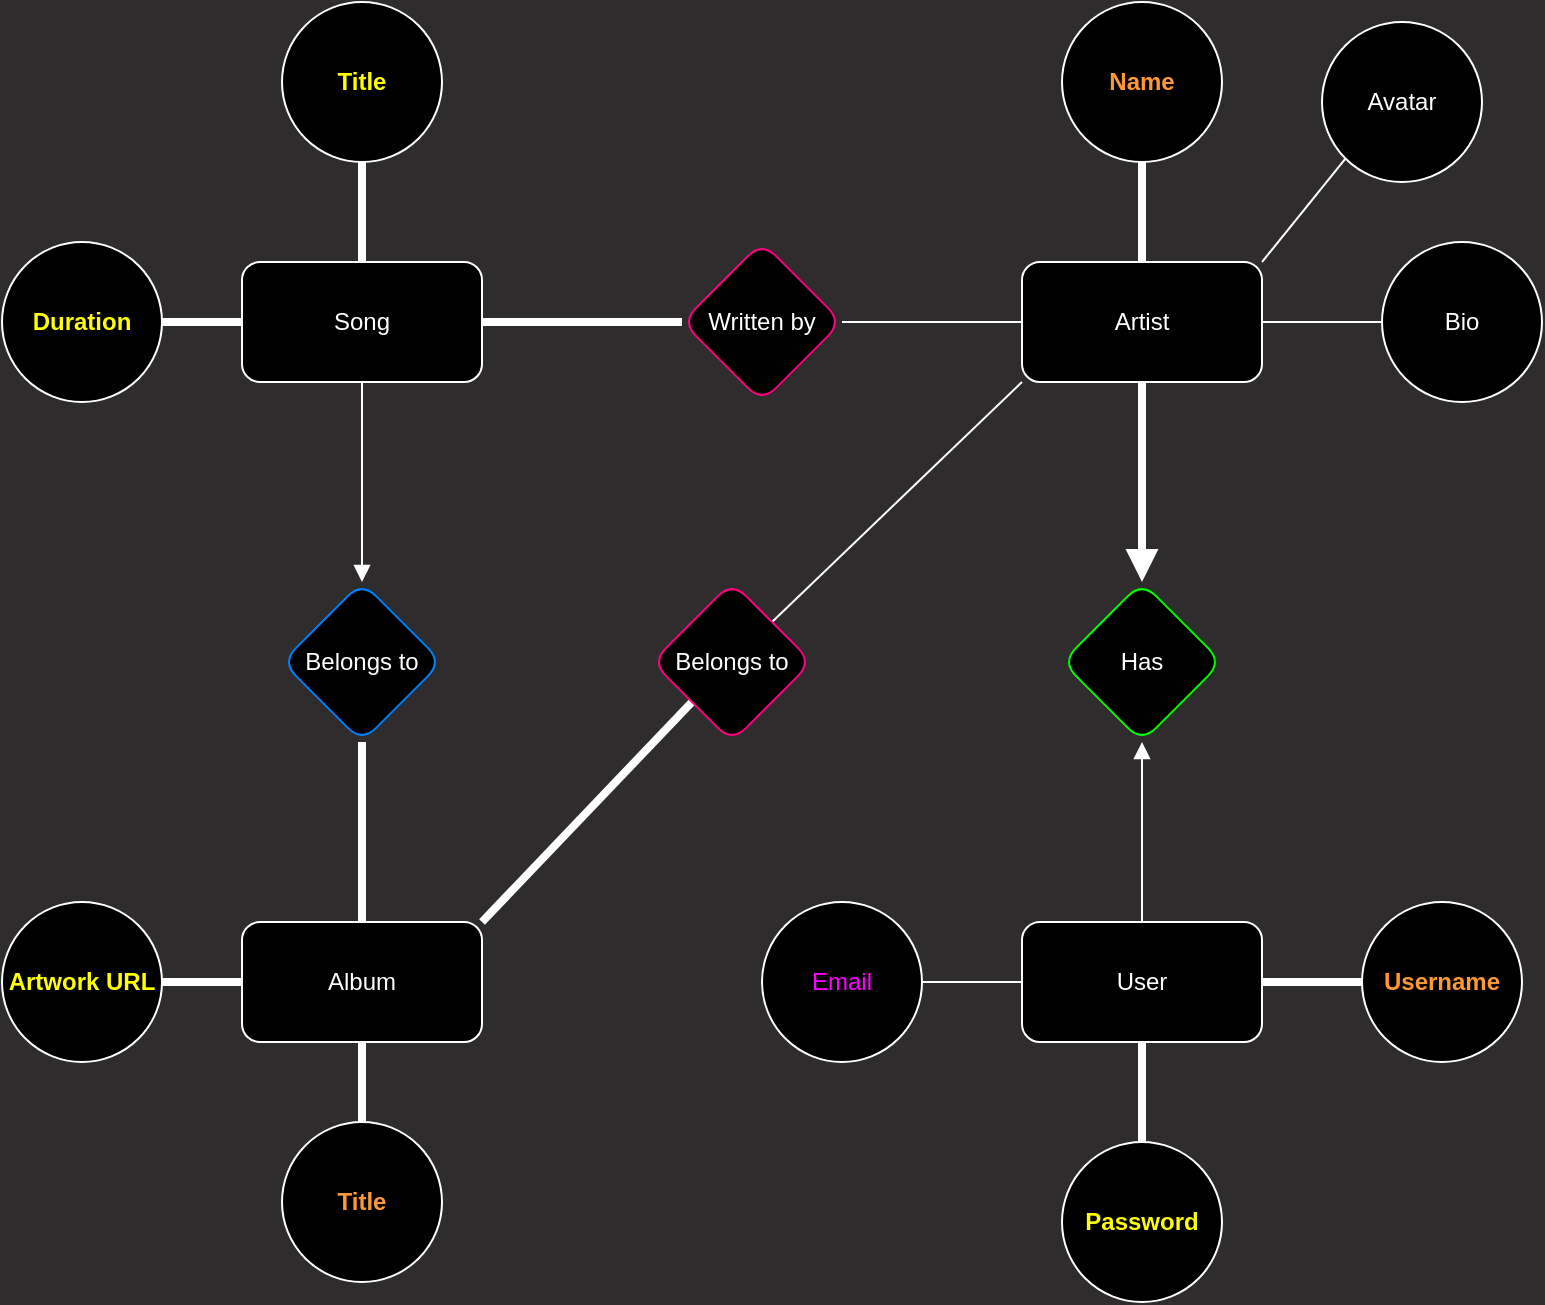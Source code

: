 <mxfile>
    <diagram id="oBMplcKhW1f4ePLttrYc" name="Page-1">
        <mxGraphModel dx="667" dy="673" grid="1" gridSize="10" guides="1" tooltips="1" connect="1" arrows="1" fold="1" page="1" pageScale="1" pageWidth="850" pageHeight="1100" background="#2E2C2C" math="0" shadow="0">
            <root>
                <mxCell id="0"/>
                <mxCell id="1" parent="0"/>
                <mxCell id="7" value="" style="edgeStyle=none;html=1;endArrow=none;endFill=0;strokeWidth=4;strokeColor=#FFFFFF;" parent="1" source="2" target="6" edge="1">
                    <mxGeometry relative="1" as="geometry"/>
                </mxCell>
                <mxCell id="28" style="edgeStyle=orthogonalEdgeStyle;curved=1;html=1;strokeWidth=4;endArrow=none;endFill=0;strokeColor=#FFFFFF;" parent="1" source="2" target="27" edge="1">
                    <mxGeometry relative="1" as="geometry"/>
                </mxCell>
                <mxCell id="29" style="edgeStyle=orthogonalEdgeStyle;curved=1;html=1;strokeWidth=4;endArrow=none;endFill=0;strokeColor=#FFFFFF;" parent="1" source="2" target="3" edge="1">
                    <mxGeometry relative="1" as="geometry"/>
                </mxCell>
                <mxCell id="39" value="" style="edgeStyle=none;html=1;strokeWidth=1;endArrow=block;endFill=1;strokeColor=#FFFFFF;" parent="1" source="2" target="10" edge="1">
                    <mxGeometry relative="1" as="geometry"/>
                </mxCell>
                <mxCell id="2" value="Song" style="rounded=1;whiteSpace=wrap;html=1;fillColor=#000000;fontColor=#FFFFFF;strokeColor=#FFFFFF;" parent="1" vertex="1">
                    <mxGeometry x="180" y="240" width="120" height="60" as="geometry"/>
                </mxCell>
                <mxCell id="3" value="&lt;b&gt;&lt;font color=&quot;#ffff00&quot;&gt;Title&lt;/font&gt;&lt;/b&gt;" style="ellipse;whiteSpace=wrap;html=1;rounded=1;fillColor=#000000;strokeColor=#FFFFFF;" parent="1" vertex="1">
                    <mxGeometry x="200" y="110" width="80" height="80" as="geometry"/>
                </mxCell>
                <mxCell id="18" value="" style="edgeStyle=none;html=1;endArrow=block;endFill=1;strokeWidth=4;strokeColor=#FFFFFF;" parent="1" source="5" target="13" edge="1">
                    <mxGeometry relative="1" as="geometry"/>
                </mxCell>
                <mxCell id="35" style="edgeStyle=orthogonalEdgeStyle;curved=1;html=1;entryX=0.5;entryY=1;entryDx=0;entryDy=0;strokeWidth=4;endArrow=none;endFill=0;strokeColor=#FFFFFF;" parent="1" source="5" target="34" edge="1">
                    <mxGeometry relative="1" as="geometry"/>
                </mxCell>
                <mxCell id="41" value="" style="edgeStyle=none;html=1;strokeWidth=1;endArrow=none;endFill=0;strokeColor=#FFFFFF;" parent="1" source="5" target="40" edge="1">
                    <mxGeometry relative="1" as="geometry"/>
                </mxCell>
                <mxCell id="43" style="edgeStyle=none;html=1;entryX=0;entryY=1;entryDx=0;entryDy=0;strokeWidth=1;endArrow=none;endFill=0;exitX=1;exitY=0;exitDx=0;exitDy=0;strokeColor=#FFFFFF;" parent="1" source="5" target="42" edge="1">
                    <mxGeometry relative="1" as="geometry"/>
                </mxCell>
                <mxCell id="5" value="Artist" style="rounded=1;whiteSpace=wrap;html=1;fillStyle=solid;fillColor=#000000;fontColor=#FFFFFF;strokeColor=#FFFFFF;" parent="1" vertex="1">
                    <mxGeometry x="570" y="240" width="120" height="60" as="geometry"/>
                </mxCell>
                <mxCell id="8" value="" style="edgeStyle=none;html=1;endArrow=none;endFill=0;strokeColor=#FFFFFF;" parent="1" source="6" target="5" edge="1">
                    <mxGeometry relative="1" as="geometry"/>
                </mxCell>
                <mxCell id="6" value="Written by" style="rhombus;whiteSpace=wrap;html=1;rounded=1;strokeColor=#FF0080;fillStyle=solid;fillColor=#000000;fontColor=#FFFFFF;" parent="1" vertex="1">
                    <mxGeometry x="400" y="230" width="80" height="80" as="geometry"/>
                </mxCell>
                <mxCell id="11" value="" style="edgeStyle=none;html=1;endArrow=none;endFill=0;strokeWidth=4;strokeColor=#FFFFFF;" parent="1" source="9" target="10" edge="1">
                    <mxGeometry relative="1" as="geometry"/>
                </mxCell>
                <mxCell id="31" style="edgeStyle=orthogonalEdgeStyle;curved=1;html=1;strokeWidth=4;endArrow=none;endFill=0;strokeColor=#FFFFFF;" parent="1" source="9" target="30" edge="1">
                    <mxGeometry relative="1" as="geometry"/>
                </mxCell>
                <mxCell id="33" style="edgeStyle=orthogonalEdgeStyle;curved=1;html=1;entryX=1;entryY=0.5;entryDx=0;entryDy=0;strokeWidth=4;endArrow=none;endFill=0;strokeColor=#FFFFFF;" parent="1" source="9" target="32" edge="1">
                    <mxGeometry relative="1" as="geometry"/>
                </mxCell>
                <mxCell id="37" style="html=1;exitX=1;exitY=0;exitDx=0;exitDy=0;strokeWidth=4;endArrow=none;endFill=0;entryX=0;entryY=1;entryDx=0;entryDy=0;strokeColor=#FFFFFF;" parent="1" source="9" target="36" edge="1">
                    <mxGeometry relative="1" as="geometry"/>
                </mxCell>
                <mxCell id="9" value="Album" style="rounded=1;whiteSpace=wrap;html=1;fillColor=#000000;fontColor=#FFFFFF;strokeColor=#FFFFFF;" parent="1" vertex="1">
                    <mxGeometry x="180" y="570" width="120" height="60" as="geometry"/>
                </mxCell>
                <mxCell id="10" value="Belongs to" style="rhombus;whiteSpace=wrap;html=1;rounded=1;strokeColor=#007FFF;fillColor=#000000;fontColor=#FFFFFF;" parent="1" vertex="1">
                    <mxGeometry x="200" y="400" width="80" height="80" as="geometry"/>
                </mxCell>
                <mxCell id="13" value="Has" style="rhombus;whiteSpace=wrap;html=1;rounded=1;strokeColor=#00FF00;fillStyle=solid;fillColor=#000000;fontColor=#FFFFFF;" parent="1" vertex="1">
                    <mxGeometry x="590" y="400" width="80" height="80" as="geometry"/>
                </mxCell>
                <mxCell id="17" value="" style="edgeStyle=none;html=1;endArrow=block;endFill=1;strokeColor=#FFFFFF;" parent="1" source="15" target="13" edge="1">
                    <mxGeometry relative="1" as="geometry"/>
                </mxCell>
                <mxCell id="23" style="edgeStyle=orthogonalEdgeStyle;html=1;entryX=0;entryY=0.5;entryDx=0;entryDy=0;strokeWidth=4;endArrow=none;endFill=0;curved=1;strokeColor=#FFFFFF;" parent="1" source="15" target="22" edge="1">
                    <mxGeometry relative="1" as="geometry"/>
                </mxCell>
                <mxCell id="24" style="edgeStyle=orthogonalEdgeStyle;html=1;entryX=1;entryY=0.5;entryDx=0;entryDy=0;strokeWidth=1;endArrow=none;endFill=0;curved=1;strokeColor=#FFFFFF;" parent="1" source="15" target="19" edge="1">
                    <mxGeometry relative="1" as="geometry"/>
                </mxCell>
                <mxCell id="26" style="edgeStyle=orthogonalEdgeStyle;html=1;strokeWidth=4;endArrow=none;endFill=0;curved=1;strokeColor=#FFFFFF;" parent="1" source="15" target="25" edge="1">
                    <mxGeometry relative="1" as="geometry"/>
                </mxCell>
                <mxCell id="15" value="User" style="whiteSpace=wrap;html=1;rounded=1;fillStyle=solid;fillColor=#000000;fontColor=#FFFFFF;strokeColor=#FFFFFF;" parent="1" vertex="1">
                    <mxGeometry x="570" y="570" width="120" height="60" as="geometry"/>
                </mxCell>
                <mxCell id="19" value="&lt;u&gt;&lt;font color=&quot;#ff00ff&quot;&gt;Email&lt;/font&gt;&lt;/u&gt;" style="ellipse;whiteSpace=wrap;html=1;rounded=1;fillStyle=solid;fillColor=#000000;strokeColor=#FFFFFF;" parent="1" vertex="1">
                    <mxGeometry x="440" y="560" width="80" height="80" as="geometry"/>
                </mxCell>
                <mxCell id="22" value="&lt;b&gt;&lt;u&gt;&lt;font color=&quot;#ff9933&quot;&gt;Username&lt;/font&gt;&lt;/u&gt;&lt;/b&gt;" style="ellipse;whiteSpace=wrap;html=1;rounded=1;fillStyle=solid;fillColor=#000000;strokeColor=#FFFFFF;" parent="1" vertex="1">
                    <mxGeometry x="740" y="560" width="80" height="80" as="geometry"/>
                </mxCell>
                <mxCell id="25" value="&lt;b&gt;&lt;font color=&quot;#ffff00&quot;&gt;Password&lt;/font&gt;&lt;/b&gt;" style="ellipse;whiteSpace=wrap;html=1;rounded=1;fillStyle=solid;fillColor=#000000;strokeColor=#FFFFFF;" parent="1" vertex="1">
                    <mxGeometry x="590" y="680" width="80" height="80" as="geometry"/>
                </mxCell>
                <mxCell id="27" value="&lt;b&gt;&lt;font color=&quot;#ffff00&quot;&gt;Duration&lt;/font&gt;&lt;/b&gt;" style="ellipse;whiteSpace=wrap;html=1;rounded=1;fillColor=#000000;strokeColor=#FFFFFF;" parent="1" vertex="1">
                    <mxGeometry x="60" y="230" width="80" height="80" as="geometry"/>
                </mxCell>
                <mxCell id="30" value="&lt;b&gt;&lt;u&gt;&lt;font color=&quot;#ff9933&quot;&gt;Title&lt;/font&gt;&lt;/u&gt;&lt;/b&gt;" style="ellipse;whiteSpace=wrap;html=1;rounded=1;fillColor=#000000;strokeColor=#FFFFFF;" parent="1" vertex="1">
                    <mxGeometry x="200" y="670" width="80" height="80" as="geometry"/>
                </mxCell>
                <mxCell id="32" value="&lt;b&gt;&lt;font color=&quot;#ffff00&quot;&gt;Artwork URL&lt;/font&gt;&lt;/b&gt;" style="ellipse;whiteSpace=wrap;html=1;rounded=1;fillColor=#000000;strokeColor=#FFFFFF;" parent="1" vertex="1">
                    <mxGeometry x="60" y="560" width="80" height="80" as="geometry"/>
                </mxCell>
                <mxCell id="34" value="&lt;b&gt;&lt;u&gt;&lt;font color=&quot;#ff9933&quot;&gt;Name&lt;/font&gt;&lt;/u&gt;&lt;/b&gt;" style="ellipse;whiteSpace=wrap;html=1;rounded=1;fillStyle=solid;fillColor=#000000;strokeColor=#FFFFFF;" parent="1" vertex="1">
                    <mxGeometry x="590" y="110" width="80" height="80" as="geometry"/>
                </mxCell>
                <mxCell id="38" style="html=1;exitX=1;exitY=0;exitDx=0;exitDy=0;entryX=0;entryY=1;entryDx=0;entryDy=0;strokeWidth=1;endArrow=none;endFill=0;strokeColor=#FFFFFF;" parent="1" source="36" target="5" edge="1">
                    <mxGeometry relative="1" as="geometry"/>
                </mxCell>
                <mxCell id="36" value="Belongs to" style="rhombus;whiteSpace=wrap;html=1;rounded=1;strokeColor=#FF0080;fillStyle=solid;fillColor=#000000;fontColor=#FFFFFF;" parent="1" vertex="1">
                    <mxGeometry x="385" y="400" width="80" height="80" as="geometry"/>
                </mxCell>
                <mxCell id="40" value="Bio" style="ellipse;whiteSpace=wrap;html=1;rounded=1;fillStyle=solid;fillColor=#000000;fontColor=#FFFFFF;strokeColor=#FFFFFF;" parent="1" vertex="1">
                    <mxGeometry x="750" y="230" width="80" height="80" as="geometry"/>
                </mxCell>
                <mxCell id="42" value="Avatar" style="ellipse;whiteSpace=wrap;html=1;rounded=1;fillStyle=solid;fillColor=#000000;fontColor=#FFFFFF;strokeColor=#FFFFFF;" parent="1" vertex="1">
                    <mxGeometry x="720" y="120" width="80" height="80" as="geometry"/>
                </mxCell>
            </root>
        </mxGraphModel>
    </diagram>
</mxfile>